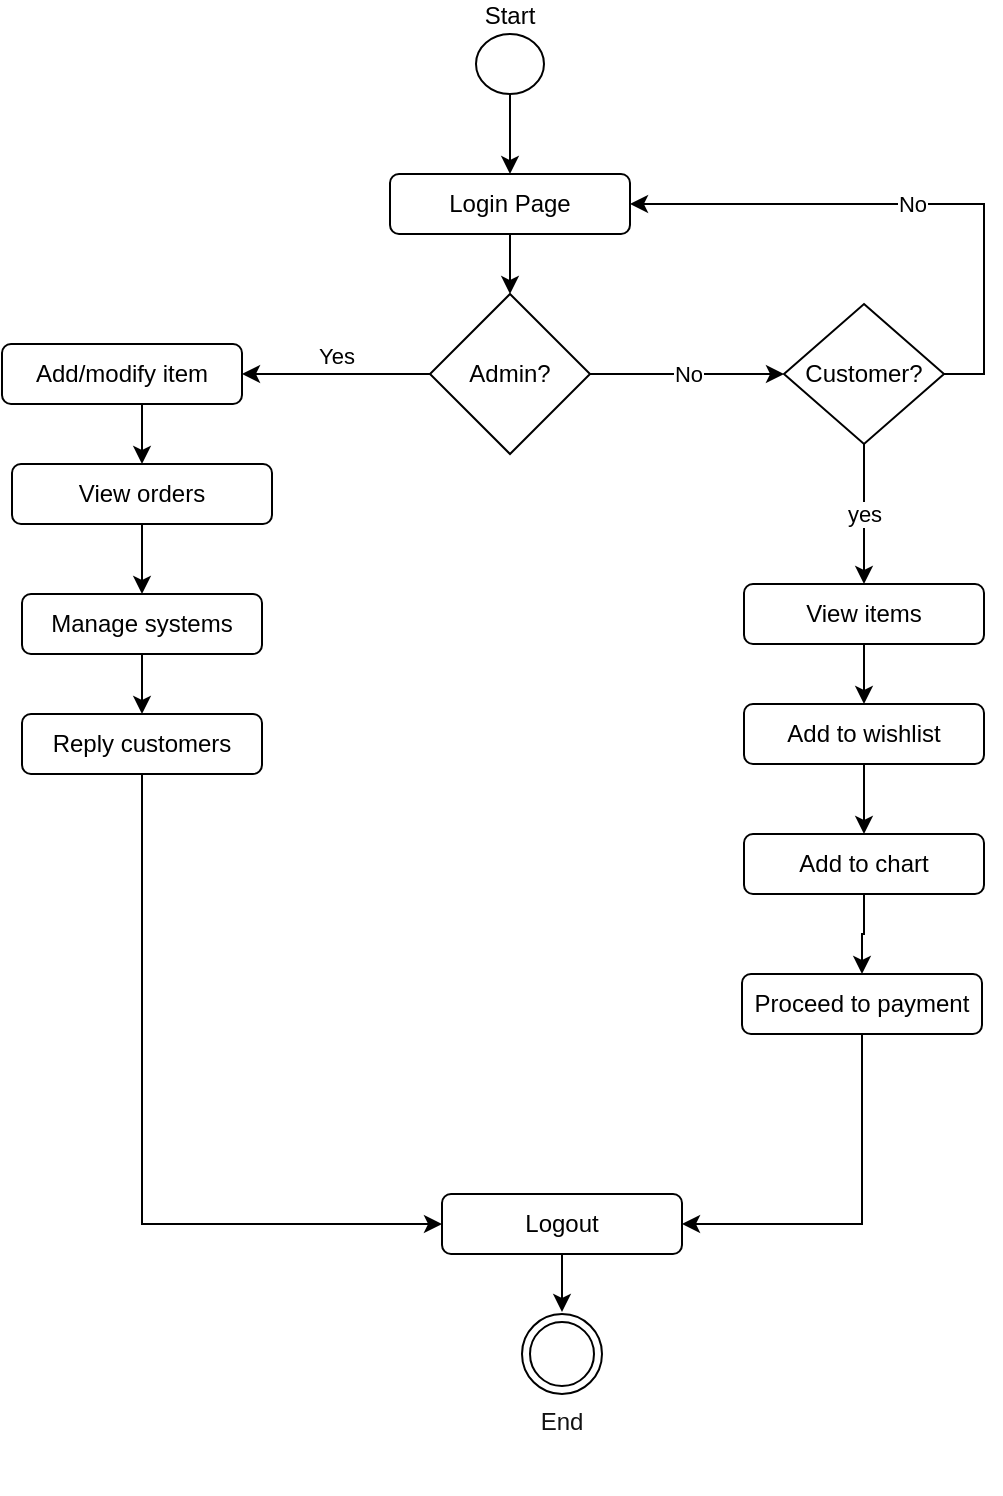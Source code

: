 <mxfile version="17.1.0" type="device"><diagram id="C5RBs43oDa-KdzZeNtuy" name="Page-1"><mxGraphModel dx="1157" dy="600" grid="1" gridSize="10" guides="1" tooltips="1" connect="1" arrows="1" fold="1" page="1" pageScale="1" pageWidth="827" pageHeight="1169" math="0" shadow="0"><root><mxCell id="WIyWlLk6GJQsqaUBKTNV-0"/><mxCell id="WIyWlLk6GJQsqaUBKTNV-1" parent="WIyWlLk6GJQsqaUBKTNV-0"/><mxCell id="A3DH6TnceyMIByYjyJEi-2" style="edgeStyle=orthogonalEdgeStyle;rounded=0;orthogonalLoop=1;jettySize=auto;html=1;exitX=0.5;exitY=1;exitDx=0;exitDy=0;" parent="WIyWlLk6GJQsqaUBKTNV-1" source="A3DH6TnceyMIByYjyJEi-0" target="A3DH6TnceyMIByYjyJEi-1" edge="1"><mxGeometry relative="1" as="geometry"/></mxCell><mxCell id="A3DH6TnceyMIByYjyJEi-0" value="Start&lt;br&gt;" style="ellipse;whiteSpace=wrap;html=1;fillColor=none;verticalAlign=bottom;labelPosition=center;verticalLabelPosition=top;align=center;" parent="WIyWlLk6GJQsqaUBKTNV-1" vertex="1"><mxGeometry x="397" y="80" width="34" height="30" as="geometry"/></mxCell><mxCell id="CIiZe9YbA-KRiYdZBdZq-0" style="edgeStyle=orthogonalEdgeStyle;rounded=0;orthogonalLoop=1;jettySize=auto;html=1;exitX=0.5;exitY=1;exitDx=0;exitDy=0;entryX=0.5;entryY=0;entryDx=0;entryDy=0;" parent="WIyWlLk6GJQsqaUBKTNV-1" source="A3DH6TnceyMIByYjyJEi-1" target="A3DH6TnceyMIByYjyJEi-3" edge="1"><mxGeometry relative="1" as="geometry"/></mxCell><mxCell id="A3DH6TnceyMIByYjyJEi-1" value="Login Page" style="rounded=1;whiteSpace=wrap;html=1;absoluteArcSize=0;verticalAlign=middle;" parent="WIyWlLk6GJQsqaUBKTNV-1" vertex="1"><mxGeometry x="354" y="150" width="120" height="30" as="geometry"/></mxCell><mxCell id="A3DH6TnceyMIByYjyJEi-6" value="Yes" style="edgeStyle=orthogonalEdgeStyle;rounded=0;orthogonalLoop=1;jettySize=auto;html=1;exitX=0;exitY=0.5;exitDx=0;exitDy=0;entryX=1;entryY=0.5;entryDx=0;entryDy=0;verticalAlign=bottom;" parent="WIyWlLk6GJQsqaUBKTNV-1" source="A3DH6TnceyMIByYjyJEi-3" target="A3DH6TnceyMIByYjyJEi-4" edge="1"><mxGeometry relative="1" as="geometry"/></mxCell><mxCell id="084P5ji29GHKYMf0XHQd-3" value="No" style="edgeStyle=orthogonalEdgeStyle;rounded=0;orthogonalLoop=1;jettySize=auto;html=1;exitX=1;exitY=0.5;exitDx=0;exitDy=0;entryX=0;entryY=0.5;entryDx=0;entryDy=0;" parent="WIyWlLk6GJQsqaUBKTNV-1" source="A3DH6TnceyMIByYjyJEi-3" target="084P5ji29GHKYMf0XHQd-0" edge="1"><mxGeometry relative="1" as="geometry"/></mxCell><mxCell id="A3DH6TnceyMIByYjyJEi-3" value="Admin?" style="rhombus;whiteSpace=wrap;html=1;" parent="WIyWlLk6GJQsqaUBKTNV-1" vertex="1"><mxGeometry x="374" y="210" width="80" height="80" as="geometry"/></mxCell><mxCell id="A3DH6TnceyMIByYjyJEi-17" style="edgeStyle=orthogonalEdgeStyle;rounded=0;orthogonalLoop=1;jettySize=auto;html=1;exitX=0.5;exitY=1;exitDx=0;exitDy=0;entryX=0.5;entryY=0;entryDx=0;entryDy=0;" parent="WIyWlLk6GJQsqaUBKTNV-1" source="A3DH6TnceyMIByYjyJEi-4" target="A3DH6TnceyMIByYjyJEi-8" edge="1"><mxGeometry relative="1" as="geometry"/></mxCell><mxCell id="A3DH6TnceyMIByYjyJEi-4" value="Add/modify item" style="rounded=1;whiteSpace=wrap;html=1;" parent="WIyWlLk6GJQsqaUBKTNV-1" vertex="1"><mxGeometry x="160" y="235" width="120" height="30" as="geometry"/></mxCell><mxCell id="A3DH6TnceyMIByYjyJEi-20" style="edgeStyle=orthogonalEdgeStyle;rounded=0;orthogonalLoop=1;jettySize=auto;html=1;exitX=0.5;exitY=1;exitDx=0;exitDy=0;entryX=0.5;entryY=0;entryDx=0;entryDy=0;" parent="WIyWlLk6GJQsqaUBKTNV-1" source="A3DH6TnceyMIByYjyJEi-5" target="A3DH6TnceyMIByYjyJEi-11" edge="1"><mxGeometry relative="1" as="geometry"/></mxCell><mxCell id="A3DH6TnceyMIByYjyJEi-5" value="View items" style="rounded=1;whiteSpace=wrap;html=1;" parent="WIyWlLk6GJQsqaUBKTNV-1" vertex="1"><mxGeometry x="531" y="355" width="120" height="30" as="geometry"/></mxCell><mxCell id="A3DH6TnceyMIByYjyJEi-18" style="edgeStyle=orthogonalEdgeStyle;rounded=0;orthogonalLoop=1;jettySize=auto;html=1;exitX=0.5;exitY=1;exitDx=0;exitDy=0;entryX=0.5;entryY=0;entryDx=0;entryDy=0;" parent="WIyWlLk6GJQsqaUBKTNV-1" source="A3DH6TnceyMIByYjyJEi-8" target="A3DH6TnceyMIByYjyJEi-12" edge="1"><mxGeometry relative="1" as="geometry"/></mxCell><mxCell id="A3DH6TnceyMIByYjyJEi-8" value="View orders" style="rounded=1;whiteSpace=wrap;html=1;" parent="WIyWlLk6GJQsqaUBKTNV-1" vertex="1"><mxGeometry x="165" y="295" width="130" height="30" as="geometry"/></mxCell><mxCell id="A3DH6TnceyMIByYjyJEi-25" style="edgeStyle=orthogonalEdgeStyle;rounded=0;orthogonalLoop=1;jettySize=auto;html=1;exitX=0.5;exitY=1;exitDx=0;exitDy=0;entryX=0;entryY=0.5;entryDx=0;entryDy=0;" parent="WIyWlLk6GJQsqaUBKTNV-1" source="A3DH6TnceyMIByYjyJEi-9" target="A3DH6TnceyMIByYjyJEi-23" edge="1"><mxGeometry relative="1" as="geometry"/></mxCell><mxCell id="A3DH6TnceyMIByYjyJEi-9" value="Reply customers" style="rounded=1;whiteSpace=wrap;html=1;" parent="WIyWlLk6GJQsqaUBKTNV-1" vertex="1"><mxGeometry x="170" y="420" width="120" height="30" as="geometry"/></mxCell><mxCell id="A3DH6TnceyMIByYjyJEi-21" style="edgeStyle=orthogonalEdgeStyle;rounded=0;orthogonalLoop=1;jettySize=auto;html=1;exitX=0.5;exitY=1;exitDx=0;exitDy=0;entryX=0.5;entryY=0;entryDx=0;entryDy=0;" parent="WIyWlLk6GJQsqaUBKTNV-1" source="A3DH6TnceyMIByYjyJEi-11" target="A3DH6TnceyMIByYjyJEi-14" edge="1"><mxGeometry relative="1" as="geometry"/></mxCell><mxCell id="A3DH6TnceyMIByYjyJEi-11" value="Add to wishlist" style="rounded=1;whiteSpace=wrap;html=1;" parent="WIyWlLk6GJQsqaUBKTNV-1" vertex="1"><mxGeometry x="531" y="415" width="120" height="30" as="geometry"/></mxCell><mxCell id="A3DH6TnceyMIByYjyJEi-19" style="edgeStyle=orthogonalEdgeStyle;rounded=0;orthogonalLoop=1;jettySize=auto;html=1;exitX=0.5;exitY=1;exitDx=0;exitDy=0;entryX=0.5;entryY=0;entryDx=0;entryDy=0;" parent="WIyWlLk6GJQsqaUBKTNV-1" source="A3DH6TnceyMIByYjyJEi-12" target="A3DH6TnceyMIByYjyJEi-9" edge="1"><mxGeometry relative="1" as="geometry"/></mxCell><mxCell id="A3DH6TnceyMIByYjyJEi-12" value="Manage systems" style="rounded=1;whiteSpace=wrap;html=1;" parent="WIyWlLk6GJQsqaUBKTNV-1" vertex="1"><mxGeometry x="170" y="360" width="120" height="30" as="geometry"/></mxCell><mxCell id="A3DH6TnceyMIByYjyJEi-22" style="edgeStyle=orthogonalEdgeStyle;rounded=0;orthogonalLoop=1;jettySize=auto;html=1;exitX=0.5;exitY=1;exitDx=0;exitDy=0;entryX=0.5;entryY=0;entryDx=0;entryDy=0;" parent="WIyWlLk6GJQsqaUBKTNV-1" source="A3DH6TnceyMIByYjyJEi-14" target="A3DH6TnceyMIByYjyJEi-15" edge="1"><mxGeometry relative="1" as="geometry"/></mxCell><mxCell id="A3DH6TnceyMIByYjyJEi-14" value="Add to chart" style="rounded=1;whiteSpace=wrap;html=1;" parent="WIyWlLk6GJQsqaUBKTNV-1" vertex="1"><mxGeometry x="531" y="480" width="120" height="30" as="geometry"/></mxCell><mxCell id="A3DH6TnceyMIByYjyJEi-26" style="edgeStyle=orthogonalEdgeStyle;rounded=0;orthogonalLoop=1;jettySize=auto;html=1;exitX=0.5;exitY=1;exitDx=0;exitDy=0;entryX=1;entryY=0.5;entryDx=0;entryDy=0;" parent="WIyWlLk6GJQsqaUBKTNV-1" source="A3DH6TnceyMIByYjyJEi-15" target="A3DH6TnceyMIByYjyJEi-23" edge="1"><mxGeometry relative="1" as="geometry"/></mxCell><mxCell id="A3DH6TnceyMIByYjyJEi-15" value="Proceed to payment" style="rounded=1;whiteSpace=wrap;html=1;" parent="WIyWlLk6GJQsqaUBKTNV-1" vertex="1"><mxGeometry x="530" y="550" width="120" height="30" as="geometry"/></mxCell><mxCell id="A3DH6TnceyMIByYjyJEi-16" style="edgeStyle=orthogonalEdgeStyle;rounded=0;orthogonalLoop=1;jettySize=auto;html=1;exitX=0.5;exitY=1;exitDx=0;exitDy=0;" parent="WIyWlLk6GJQsqaUBKTNV-1" source="A3DH6TnceyMIByYjyJEi-8" target="A3DH6TnceyMIByYjyJEi-8" edge="1"><mxGeometry relative="1" as="geometry"/></mxCell><mxCell id="A3DH6TnceyMIByYjyJEi-27" style="edgeStyle=orthogonalEdgeStyle;rounded=0;orthogonalLoop=1;jettySize=auto;html=1;exitX=0.5;exitY=1;exitDx=0;exitDy=0;entryX=0.5;entryY=0;entryDx=0;entryDy=0;" parent="WIyWlLk6GJQsqaUBKTNV-1" source="A3DH6TnceyMIByYjyJEi-23" target="f33hrpgreac7_g9k0iy2-12" edge="1"><mxGeometry relative="1" as="geometry"><mxPoint x="440.0" y="720" as="targetPoint"/></mxGeometry></mxCell><mxCell id="A3DH6TnceyMIByYjyJEi-23" value="Logout" style="rounded=1;whiteSpace=wrap;html=1;" parent="WIyWlLk6GJQsqaUBKTNV-1" vertex="1"><mxGeometry x="380" y="660" width="120" height="30" as="geometry"/></mxCell><mxCell id="f33hrpgreac7_g9k0iy2-12" value="&lt;font color=&quot;#121212&quot;&gt;End&lt;br&gt;&lt;br&gt;&lt;br&gt;&lt;/font&gt;" style="ellipse;shape=doubleEllipse;whiteSpace=wrap;html=1;aspect=fixed;rounded=1;fontColor=#FCFCFC;fillColor=#FFFFFF;gradientColor=none;labelBackgroundColor=default;strokeColor=default;strokeWidth=1;perimeterSpacing=1;labelPosition=center;verticalLabelPosition=bottom;align=center;verticalAlign=top;" parent="WIyWlLk6GJQsqaUBKTNV-1" vertex="1"><mxGeometry x="420" y="720" width="40" height="40" as="geometry"/></mxCell><mxCell id="084P5ji29GHKYMf0XHQd-4" value="yes" style="edgeStyle=orthogonalEdgeStyle;rounded=0;orthogonalLoop=1;jettySize=auto;html=1;entryX=0.5;entryY=0;entryDx=0;entryDy=0;" parent="WIyWlLk6GJQsqaUBKTNV-1" source="084P5ji29GHKYMf0XHQd-0" target="A3DH6TnceyMIByYjyJEi-5" edge="1"><mxGeometry relative="1" as="geometry"/></mxCell><mxCell id="084P5ji29GHKYMf0XHQd-5" value="No" style="edgeStyle=orthogonalEdgeStyle;rounded=0;orthogonalLoop=1;jettySize=auto;html=1;exitX=1;exitY=0.5;exitDx=0;exitDy=0;entryX=1;entryY=0.5;entryDx=0;entryDy=0;" parent="WIyWlLk6GJQsqaUBKTNV-1" source="084P5ji29GHKYMf0XHQd-0" target="A3DH6TnceyMIByYjyJEi-1" edge="1"><mxGeometry relative="1" as="geometry"/></mxCell><mxCell id="084P5ji29GHKYMf0XHQd-0" value="Customer?" style="rhombus;whiteSpace=wrap;html=1;" parent="WIyWlLk6GJQsqaUBKTNV-1" vertex="1"><mxGeometry x="551" y="215" width="80" height="70" as="geometry"/></mxCell></root></mxGraphModel></diagram></mxfile>